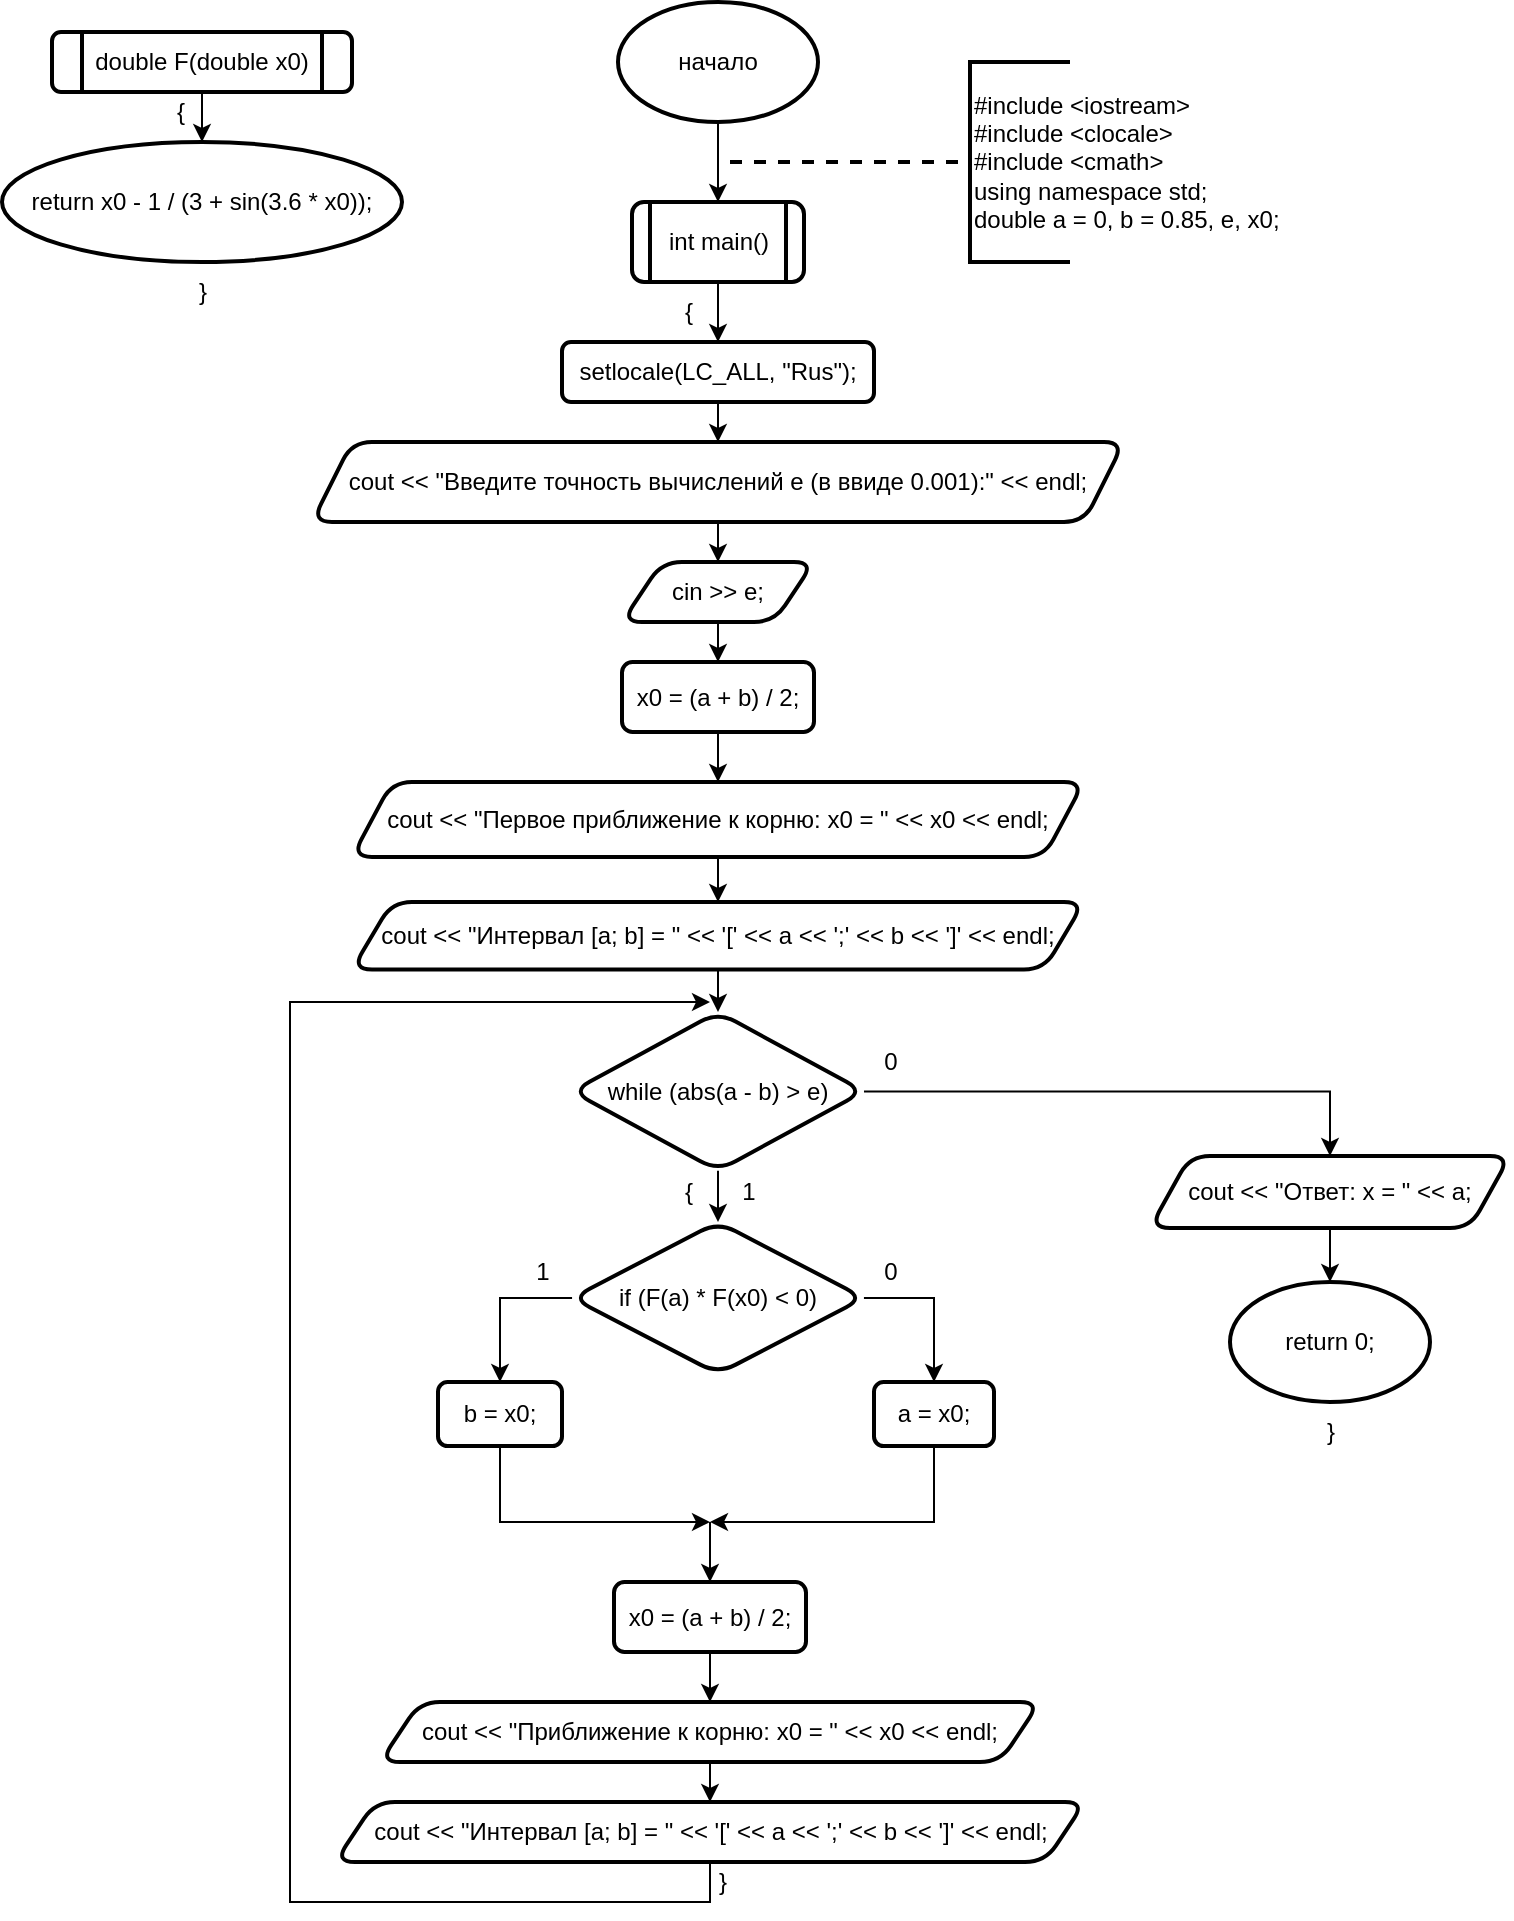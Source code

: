 <mxfile version="20.8.16" type="device"><diagram name="Страница 1" id="8i2cPwR3F-OxvCgJ9po5"><mxGraphModel dx="1036" dy="606" grid="1" gridSize="10" guides="1" tooltips="1" connect="1" arrows="1" fold="1" page="1" pageScale="1" pageWidth="827" pageHeight="1169" math="0" shadow="0"><root><mxCell id="0"/><mxCell id="1" parent="0"/><mxCell id="XWLUaJA1YT53BH5ab1qJ-3" value="" style="edgeStyle=orthogonalEdgeStyle;rounded=0;orthogonalLoop=1;jettySize=auto;html=1;" edge="1" parent="1" source="XWLUaJA1YT53BH5ab1qJ-1" target="XWLUaJA1YT53BH5ab1qJ-2"><mxGeometry relative="1" as="geometry"/></mxCell><mxCell id="XWLUaJA1YT53BH5ab1qJ-1" value="начало" style="strokeWidth=2;html=1;shape=mxgraph.flowchart.start_1;whiteSpace=wrap;" vertex="1" parent="1"><mxGeometry x="364" y="40" width="100" height="60" as="geometry"/></mxCell><mxCell id="XWLUaJA1YT53BH5ab1qJ-8" value="" style="edgeStyle=orthogonalEdgeStyle;rounded=0;orthogonalLoop=1;jettySize=auto;html=1;strokeWidth=1;" edge="1" parent="1" source="XWLUaJA1YT53BH5ab1qJ-2" target="XWLUaJA1YT53BH5ab1qJ-7"><mxGeometry relative="1" as="geometry"/></mxCell><mxCell id="XWLUaJA1YT53BH5ab1qJ-2" value="int main()" style="shape=process;whiteSpace=wrap;html=1;backgroundOutline=1;strokeWidth=2;rounded=1;" vertex="1" parent="1"><mxGeometry x="371" y="140" width="86" height="40" as="geometry"/></mxCell><mxCell id="XWLUaJA1YT53BH5ab1qJ-5" value="&lt;div&gt;#include &amp;lt;iostream&amp;gt;&lt;/div&gt;&lt;div&gt;#include &amp;lt;clocale&amp;gt;&lt;/div&gt;&lt;div&gt;#include &amp;lt;cmath&amp;gt;&lt;/div&gt;&lt;div&gt;using namespace std;&lt;/div&gt;&lt;div&gt;&lt;div&gt;&#9;double a = 0, b = 0.85, e, x0;&lt;/div&gt;&lt;/div&gt;" style="strokeWidth=2;html=1;shape=mxgraph.flowchart.annotation_1;align=left;pointerEvents=1;rounded=1;" vertex="1" parent="1"><mxGeometry x="540" y="70" width="50" height="100" as="geometry"/></mxCell><mxCell id="XWLUaJA1YT53BH5ab1qJ-6" value="" style="endArrow=none;dashed=1;html=1;rounded=0;entryX=0;entryY=0.5;entryDx=0;entryDy=0;entryPerimeter=0;strokeWidth=2;" edge="1" parent="1" target="XWLUaJA1YT53BH5ab1qJ-5"><mxGeometry width="50" height="50" relative="1" as="geometry"><mxPoint x="420" y="120" as="sourcePoint"/><mxPoint x="514" y="120" as="targetPoint"/><Array as="points"><mxPoint x="520" y="120"/></Array></mxGeometry></mxCell><mxCell id="XWLUaJA1YT53BH5ab1qJ-11" value="" style="edgeStyle=orthogonalEdgeStyle;rounded=0;orthogonalLoop=1;jettySize=auto;html=1;strokeWidth=1;" edge="1" parent="1" source="XWLUaJA1YT53BH5ab1qJ-7" target="XWLUaJA1YT53BH5ab1qJ-10"><mxGeometry relative="1" as="geometry"/></mxCell><mxCell id="XWLUaJA1YT53BH5ab1qJ-7" value="&lt;div&gt;&#9;setlocale(LC_ALL, &quot;Rus&quot;);&lt;/div&gt;" style="whiteSpace=wrap;html=1;strokeWidth=2;rounded=1;" vertex="1" parent="1"><mxGeometry x="336" y="210" width="156" height="30" as="geometry"/></mxCell><mxCell id="XWLUaJA1YT53BH5ab1qJ-9" value="{" style="text;html=1;align=center;verticalAlign=middle;resizable=0;points=[];autosize=1;strokeColor=none;fillColor=none;" vertex="1" parent="1"><mxGeometry x="384" y="180" width="30" height="30" as="geometry"/></mxCell><mxCell id="XWLUaJA1YT53BH5ab1qJ-13" value="" style="edgeStyle=orthogonalEdgeStyle;rounded=0;orthogonalLoop=1;jettySize=auto;html=1;strokeWidth=1;" edge="1" parent="1" source="XWLUaJA1YT53BH5ab1qJ-10" target="XWLUaJA1YT53BH5ab1qJ-12"><mxGeometry relative="1" as="geometry"/></mxCell><mxCell id="XWLUaJA1YT53BH5ab1qJ-10" value="cout &lt;&lt; &quot;Введите точность вычислений e (в ввиде 0.001):&quot; &lt;&lt; endl;" style="shape=parallelogram;perimeter=parallelogramPerimeter;whiteSpace=wrap;html=1;fixedSize=1;strokeWidth=2;rounded=1;" vertex="1" parent="1"><mxGeometry x="211" y="260" width="406" height="40" as="geometry"/></mxCell><mxCell id="XWLUaJA1YT53BH5ab1qJ-15" value="" style="edgeStyle=orthogonalEdgeStyle;rounded=0;orthogonalLoop=1;jettySize=auto;html=1;strokeWidth=1;" edge="1" parent="1" source="XWLUaJA1YT53BH5ab1qJ-12" target="XWLUaJA1YT53BH5ab1qJ-14"><mxGeometry relative="1" as="geometry"/></mxCell><mxCell id="XWLUaJA1YT53BH5ab1qJ-12" value="cin &gt;&gt; e;" style="shape=parallelogram;perimeter=parallelogramPerimeter;whiteSpace=wrap;html=1;fixedSize=1;strokeWidth=2;rounded=1;" vertex="1" parent="1"><mxGeometry x="366" y="320" width="96" height="30" as="geometry"/></mxCell><mxCell id="XWLUaJA1YT53BH5ab1qJ-17" value="" style="edgeStyle=orthogonalEdgeStyle;rounded=0;orthogonalLoop=1;jettySize=auto;html=1;strokeWidth=1;" edge="1" parent="1" source="XWLUaJA1YT53BH5ab1qJ-14" target="XWLUaJA1YT53BH5ab1qJ-16"><mxGeometry relative="1" as="geometry"/></mxCell><mxCell id="XWLUaJA1YT53BH5ab1qJ-14" value="x0 = (a + b) / 2;" style="whiteSpace=wrap;html=1;strokeWidth=2;rounded=1;" vertex="1" parent="1"><mxGeometry x="366" y="370" width="96" height="35" as="geometry"/></mxCell><mxCell id="XWLUaJA1YT53BH5ab1qJ-19" value="" style="edgeStyle=orthogonalEdgeStyle;rounded=0;orthogonalLoop=1;jettySize=auto;html=1;strokeWidth=1;" edge="1" parent="1" source="XWLUaJA1YT53BH5ab1qJ-16" target="XWLUaJA1YT53BH5ab1qJ-18"><mxGeometry relative="1" as="geometry"/></mxCell><mxCell id="XWLUaJA1YT53BH5ab1qJ-16" value="cout &lt;&lt; &quot;Первое приближение к корню: x0 = &quot; &lt;&lt; x0 &lt;&lt; endl;" style="shape=parallelogram;perimeter=parallelogramPerimeter;whiteSpace=wrap;html=1;fixedSize=1;strokeWidth=2;rounded=1;" vertex="1" parent="1"><mxGeometry x="231" y="430" width="366" height="37.5" as="geometry"/></mxCell><mxCell id="XWLUaJA1YT53BH5ab1qJ-21" value="" style="edgeStyle=orthogonalEdgeStyle;rounded=0;orthogonalLoop=1;jettySize=auto;html=1;strokeWidth=1;" edge="1" parent="1" source="XWLUaJA1YT53BH5ab1qJ-18" target="XWLUaJA1YT53BH5ab1qJ-20"><mxGeometry relative="1" as="geometry"/></mxCell><mxCell id="XWLUaJA1YT53BH5ab1qJ-18" value="cout &lt;&lt; &quot;Интервал [a; b] = &quot; &lt;&lt; '[' &lt;&lt; a &lt;&lt; ';' &lt;&lt; b &lt;&lt; ']' &lt;&lt; endl;" style="shape=parallelogram;perimeter=parallelogramPerimeter;whiteSpace=wrap;html=1;fixedSize=1;strokeWidth=2;rounded=1;" vertex="1" parent="1"><mxGeometry x="231" y="490" width="366" height="33.75" as="geometry"/></mxCell><mxCell id="XWLUaJA1YT53BH5ab1qJ-23" value="" style="edgeStyle=orthogonalEdgeStyle;rounded=0;orthogonalLoop=1;jettySize=auto;html=1;strokeWidth=1;" edge="1" parent="1" source="XWLUaJA1YT53BH5ab1qJ-20" target="XWLUaJA1YT53BH5ab1qJ-22"><mxGeometry relative="1" as="geometry"/></mxCell><mxCell id="XWLUaJA1YT53BH5ab1qJ-43" style="edgeStyle=orthogonalEdgeStyle;rounded=0;orthogonalLoop=1;jettySize=auto;html=1;exitX=1;exitY=0.5;exitDx=0;exitDy=0;entryX=0.5;entryY=0;entryDx=0;entryDy=0;strokeWidth=1;" edge="1" parent="1" source="XWLUaJA1YT53BH5ab1qJ-20" target="XWLUaJA1YT53BH5ab1qJ-41"><mxGeometry relative="1" as="geometry"/></mxCell><mxCell id="XWLUaJA1YT53BH5ab1qJ-20" value="while (abs(a - b) &gt; e)" style="rhombus;whiteSpace=wrap;html=1;strokeWidth=2;rounded=1;" vertex="1" parent="1"><mxGeometry x="341" y="545" width="146" height="79.38" as="geometry"/></mxCell><mxCell id="XWLUaJA1YT53BH5ab1qJ-27" value="" style="edgeStyle=orthogonalEdgeStyle;rounded=0;orthogonalLoop=1;jettySize=auto;html=1;strokeWidth=1;" edge="1" parent="1" source="XWLUaJA1YT53BH5ab1qJ-22" target="XWLUaJA1YT53BH5ab1qJ-26"><mxGeometry relative="1" as="geometry"/></mxCell><mxCell id="XWLUaJA1YT53BH5ab1qJ-30" value="" style="edgeStyle=orthogonalEdgeStyle;rounded=0;orthogonalLoop=1;jettySize=auto;html=1;strokeWidth=1;" edge="1" parent="1" source="XWLUaJA1YT53BH5ab1qJ-22" target="XWLUaJA1YT53BH5ab1qJ-29"><mxGeometry relative="1" as="geometry"/></mxCell><mxCell id="XWLUaJA1YT53BH5ab1qJ-22" value="if (F(a) * F(x0) &amp;lt; 0)" style="rhombus;whiteSpace=wrap;html=1;strokeWidth=2;rounded=1;" vertex="1" parent="1"><mxGeometry x="341" y="650" width="146" height="75.93" as="geometry"/></mxCell><mxCell id="XWLUaJA1YT53BH5ab1qJ-24" value="1" style="text;html=1;align=center;verticalAlign=middle;resizable=0;points=[];autosize=1;strokeColor=none;fillColor=none;" vertex="1" parent="1"><mxGeometry x="414" y="620" width="30" height="30" as="geometry"/></mxCell><mxCell id="XWLUaJA1YT53BH5ab1qJ-25" value="{" style="text;html=1;align=center;verticalAlign=middle;resizable=0;points=[];autosize=1;strokeColor=none;fillColor=none;" vertex="1" parent="1"><mxGeometry x="384" y="620" width="30" height="30" as="geometry"/></mxCell><mxCell id="XWLUaJA1YT53BH5ab1qJ-32" style="edgeStyle=orthogonalEdgeStyle;rounded=0;orthogonalLoop=1;jettySize=auto;html=1;exitX=0.5;exitY=1;exitDx=0;exitDy=0;strokeWidth=1;" edge="1" parent="1" source="XWLUaJA1YT53BH5ab1qJ-26"><mxGeometry relative="1" as="geometry"><mxPoint x="410" y="800" as="targetPoint"/><Array as="points"><mxPoint x="305" y="800"/></Array></mxGeometry></mxCell><mxCell id="XWLUaJA1YT53BH5ab1qJ-26" value="b = x0;" style="whiteSpace=wrap;html=1;strokeWidth=2;rounded=1;" vertex="1" parent="1"><mxGeometry x="274" y="730" width="62" height="32.03" as="geometry"/></mxCell><mxCell id="XWLUaJA1YT53BH5ab1qJ-28" value="1" style="text;html=1;align=center;verticalAlign=middle;resizable=0;points=[];autosize=1;strokeColor=none;fillColor=none;" vertex="1" parent="1"><mxGeometry x="311" y="660" width="30" height="30" as="geometry"/></mxCell><mxCell id="XWLUaJA1YT53BH5ab1qJ-33" style="edgeStyle=orthogonalEdgeStyle;rounded=0;orthogonalLoop=1;jettySize=auto;html=1;exitX=0.5;exitY=1;exitDx=0;exitDy=0;strokeWidth=1;" edge="1" parent="1" source="XWLUaJA1YT53BH5ab1qJ-29"><mxGeometry relative="1" as="geometry"><mxPoint x="410" y="800" as="targetPoint"/><Array as="points"><mxPoint x="522" y="800"/></Array></mxGeometry></mxCell><mxCell id="XWLUaJA1YT53BH5ab1qJ-29" value="a = x0;" style="whiteSpace=wrap;html=1;strokeWidth=2;rounded=1;" vertex="1" parent="1"><mxGeometry x="492" y="730" width="60" height="32.03" as="geometry"/></mxCell><mxCell id="XWLUaJA1YT53BH5ab1qJ-31" value="0" style="text;html=1;align=center;verticalAlign=middle;resizable=0;points=[];autosize=1;strokeColor=none;fillColor=none;" vertex="1" parent="1"><mxGeometry x="485" y="660" width="30" height="30" as="geometry"/></mxCell><mxCell id="XWLUaJA1YT53BH5ab1qJ-34" value="" style="endArrow=classic;html=1;rounded=0;strokeWidth=1;entryX=0.5;entryY=0;entryDx=0;entryDy=0;" edge="1" parent="1" target="XWLUaJA1YT53BH5ab1qJ-35"><mxGeometry width="50" height="50" relative="1" as="geometry"><mxPoint x="410" y="800" as="sourcePoint"/><mxPoint x="410" y="840" as="targetPoint"/></mxGeometry></mxCell><mxCell id="XWLUaJA1YT53BH5ab1qJ-37" value="" style="edgeStyle=orthogonalEdgeStyle;rounded=0;orthogonalLoop=1;jettySize=auto;html=1;strokeWidth=1;" edge="1" parent="1" source="XWLUaJA1YT53BH5ab1qJ-35" target="XWLUaJA1YT53BH5ab1qJ-36"><mxGeometry relative="1" as="geometry"/></mxCell><mxCell id="XWLUaJA1YT53BH5ab1qJ-35" value="x0 = (a + b) / 2;" style="whiteSpace=wrap;html=1;strokeWidth=2;rounded=1;" vertex="1" parent="1"><mxGeometry x="362" y="830" width="96" height="35" as="geometry"/></mxCell><mxCell id="XWLUaJA1YT53BH5ab1qJ-39" value="" style="edgeStyle=orthogonalEdgeStyle;rounded=0;orthogonalLoop=1;jettySize=auto;html=1;strokeWidth=1;" edge="1" parent="1" source="XWLUaJA1YT53BH5ab1qJ-36" target="XWLUaJA1YT53BH5ab1qJ-38"><mxGeometry relative="1" as="geometry"/></mxCell><mxCell id="XWLUaJA1YT53BH5ab1qJ-36" value="cout &lt;&lt; &quot;Приближение к корню: x0 = &quot; &lt;&lt; x0 &lt;&lt; endl;" style="shape=parallelogram;perimeter=parallelogramPerimeter;whiteSpace=wrap;html=1;fixedSize=1;strokeWidth=2;rounded=1;" vertex="1" parent="1"><mxGeometry x="245" y="890" width="330" height="30" as="geometry"/></mxCell><mxCell id="XWLUaJA1YT53BH5ab1qJ-40" style="edgeStyle=orthogonalEdgeStyle;rounded=0;orthogonalLoop=1;jettySize=auto;html=1;exitX=0.5;exitY=1;exitDx=0;exitDy=0;strokeWidth=1;" edge="1" parent="1" source="XWLUaJA1YT53BH5ab1qJ-38"><mxGeometry relative="1" as="geometry"><mxPoint x="410" y="540" as="targetPoint"/><Array as="points"><mxPoint x="410" y="990"/><mxPoint x="200" y="990"/></Array></mxGeometry></mxCell><mxCell id="XWLUaJA1YT53BH5ab1qJ-38" value="cout &lt;&lt; &quot;Интервал [a; b] = &quot; &lt;&lt; '[' &lt;&lt; a &lt;&lt; ';' &lt;&lt; b &lt;&lt; ']' &lt;&lt; endl;" style="shape=parallelogram;perimeter=parallelogramPerimeter;whiteSpace=wrap;html=1;fixedSize=1;strokeWidth=2;rounded=1;" vertex="1" parent="1"><mxGeometry x="222.5" y="940" width="375" height="30" as="geometry"/></mxCell><mxCell id="XWLUaJA1YT53BH5ab1qJ-47" value="" style="edgeStyle=orthogonalEdgeStyle;rounded=0;orthogonalLoop=1;jettySize=auto;html=1;strokeWidth=1;" edge="1" parent="1" source="XWLUaJA1YT53BH5ab1qJ-41" target="XWLUaJA1YT53BH5ab1qJ-46"><mxGeometry relative="1" as="geometry"/></mxCell><mxCell id="XWLUaJA1YT53BH5ab1qJ-41" value="cout &lt;&lt; &quot;Ответ: х = &quot; &lt;&lt; a;" style="shape=parallelogram;perimeter=parallelogramPerimeter;whiteSpace=wrap;html=1;fixedSize=1;strokeWidth=2;rounded=1;" vertex="1" parent="1"><mxGeometry x="630" y="617" width="180" height="36" as="geometry"/></mxCell><mxCell id="XWLUaJA1YT53BH5ab1qJ-44" value="0" style="text;html=1;align=center;verticalAlign=middle;resizable=0;points=[];autosize=1;strokeColor=none;fillColor=none;" vertex="1" parent="1"><mxGeometry x="485" y="555" width="30" height="30" as="geometry"/></mxCell><mxCell id="XWLUaJA1YT53BH5ab1qJ-45" value="}" style="text;html=1;align=center;verticalAlign=middle;resizable=0;points=[];autosize=1;strokeColor=none;fillColor=none;" vertex="1" parent="1"><mxGeometry x="401" y="965" width="30" height="30" as="geometry"/></mxCell><mxCell id="XWLUaJA1YT53BH5ab1qJ-46" value="return 0;" style="strokeWidth=2;html=1;shape=mxgraph.flowchart.start_1;whiteSpace=wrap;rounded=1;" vertex="1" parent="1"><mxGeometry x="670" y="680" width="100" height="60" as="geometry"/></mxCell><mxCell id="XWLUaJA1YT53BH5ab1qJ-48" value="}" style="text;html=1;align=center;verticalAlign=middle;resizable=0;points=[];autosize=1;strokeColor=none;fillColor=none;" vertex="1" parent="1"><mxGeometry x="705" y="740" width="30" height="30" as="geometry"/></mxCell><mxCell id="XWLUaJA1YT53BH5ab1qJ-52" value="" style="edgeStyle=orthogonalEdgeStyle;rounded=0;orthogonalLoop=1;jettySize=auto;html=1;strokeWidth=1;" edge="1" parent="1" source="XWLUaJA1YT53BH5ab1qJ-50" target="XWLUaJA1YT53BH5ab1qJ-51"><mxGeometry relative="1" as="geometry"/></mxCell><mxCell id="XWLUaJA1YT53BH5ab1qJ-50" value="&lt;div&gt;double F(double x0)&lt;/div&gt;" style="shape=process;whiteSpace=wrap;html=1;backgroundOutline=1;strokeWidth=2;rounded=1;" vertex="1" parent="1"><mxGeometry x="81" y="55" width="150" height="30" as="geometry"/></mxCell><mxCell id="XWLUaJA1YT53BH5ab1qJ-51" value="return x0 - 1 / (3 + sin(3.6 * x0));" style="strokeWidth=2;html=1;shape=mxgraph.flowchart.start_1;whiteSpace=wrap;rounded=1;" vertex="1" parent="1"><mxGeometry x="56" y="110" width="200" height="60" as="geometry"/></mxCell><mxCell id="XWLUaJA1YT53BH5ab1qJ-53" value="{" style="text;html=1;align=center;verticalAlign=middle;resizable=0;points=[];autosize=1;strokeColor=none;fillColor=none;" vertex="1" parent="1"><mxGeometry x="130" y="80" width="30" height="30" as="geometry"/></mxCell><mxCell id="XWLUaJA1YT53BH5ab1qJ-54" value="}" style="text;html=1;align=center;verticalAlign=middle;resizable=0;points=[];autosize=1;strokeColor=none;fillColor=none;" vertex="1" parent="1"><mxGeometry x="141" y="170" width="30" height="30" as="geometry"/></mxCell></root></mxGraphModel></diagram></mxfile>